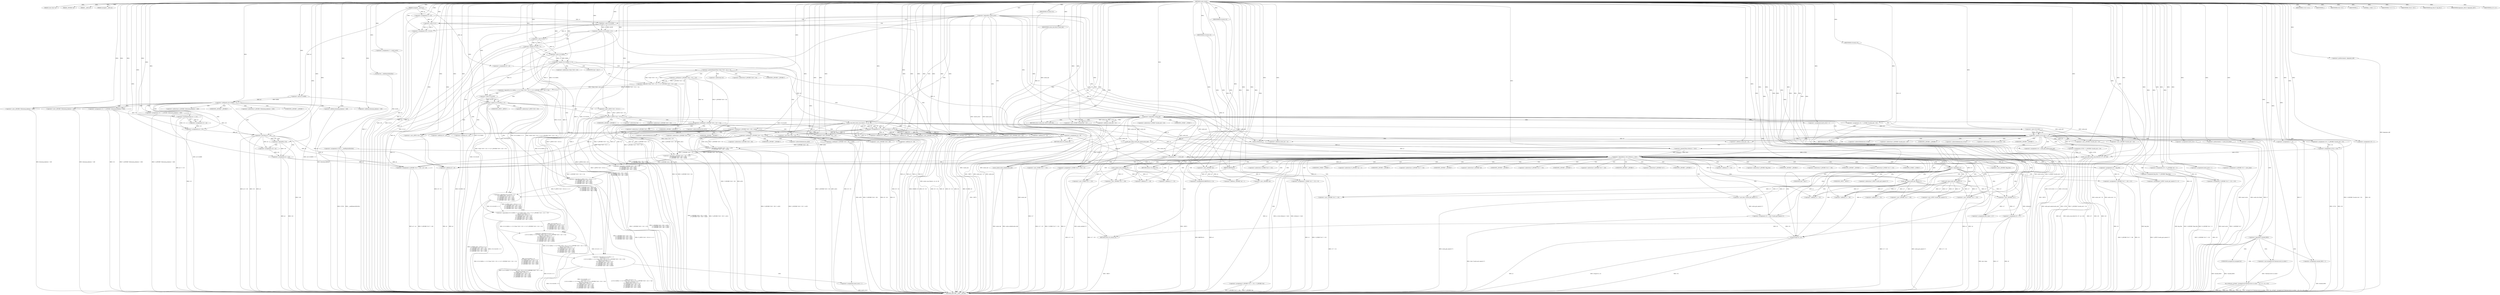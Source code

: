 digraph cache_insert {  
"1000121" [label = "(METHOD,cache_insert)" ]
"1000584" [label = "(METHOD_RETURN,__int64 __fastcall)" ]
"1000122" [label = "(PARAM,const char *a1)" ]
"1000123" [label = "(PARAM,_DWORD *a2)" ]
"1000124" [label = "(PARAM,__int64 a3)" ]
"1000125" [label = "(PARAM,unsigned __int64 a4)" ]
"1000126" [label = "(PARAM,unsigned __int16 a5)" ]
"1000148" [label = "(<operator>.assignment,v5 = a5)" ]
"1000151" [label = "(<operator>.assignment,v27[3] = __readfsqword(0x28u))" ]
"1000155" [label = "(__readfsqword,__readfsqword(0x28u))" ]
"1000157" [label = "(<operator>.assignment,v6 = a5)" ]
"1000161" [label = "(<operator>.notEquals,(a5 & 0x980) != 0)" ]
"1000162" [label = "(<operator>.and,a5 & 0x980)" ]
"1000167" [label = "(<operator>.assignment,v15 = *(_QWORD *)(dnsmasq_daemon + 456))" ]
"1000170" [label = "(<operator>.cast,(_QWORD *)(dnsmasq_daemon + 456))" ]
"1000172" [label = "(<operator>.addition,dnsmasq_daemon + 456)" ]
"1000176" [label = "(IDENTIFIER,v15,if ( v15 ))" ]
"1000179" [label = "(<operator>.lessEqualsThan,a4 <= v15)" ]
"1000182" [label = "(<operator>.assignment,v15 = a4)" ]
"1000185" [label = "(<operator>.assignment,a4 = v15)" ]
"1000188" [label = "(<operator>.assignment,v16 = *(_QWORD *)(dnsmasq_daemon + 448))" ]
"1000191" [label = "(<operator>.cast,(_QWORD *)(dnsmasq_daemon + 448))" ]
"1000193" [label = "(<operator>.addition,dnsmasq_daemon + 448)" ]
"1000197" [label = "(<operator>.lessThan,a4 < v16)" ]
"1000202" [label = "(<operator>.logicalNot,!v16)" ]
"1000204" [label = "(<operator>.assignment,v16 = a4)" ]
"1000207" [label = "(<operator>.assignment,a4 = v16)" ]
"1000210" [label = "(<operator>.assignment,v7 = insert_error)" ]
"1000213" [label = "(IDENTIFIER,L,)" ]
"1000215" [label = "(<operator>.logicalNot,!insert_error)" ]
"1000218" [label = "(<operator>.assignment,v9 = cache_scan_free(a1, a2, a3, v6))" ]
"1000220" [label = "(cache_scan_free,cache_scan_free(a1, a2, a3, v6))" ]
"1000225" [label = "(<operator>.assignment,v8 = v9)" ]
"1000229" [label = "(IDENTIFIER,v9,if ( v9 ))" ]
"1000232" [label = "(<operator>.logicalOr,(v5 & 0x180) == 0\n        || (v5 & 8) == 0\n        || ((v5 & 0x80u) == 0 || *(char *)(v9 + 52) >= 0 || *(_DWORD *)(v9 + 24) != *a2)\n        && ((v5 & 0x100) == 0\n         || (*(_BYTE *)(v9 + 53) & 1) == 0\n         || *(_DWORD *)(v9 + 24) != *a2\n         || *(_DWORD *)(v9 + 28) != a2[1]\n         || *(_DWORD *)(v9 + 32) != a2[2]\n         || *(_DWORD *)(v9 + 36) != a2[3]))" ]
"1000233" [label = "(<operator>.equals,(v5 & 0x180) == 0)" ]
"1000234" [label = "(<operator>.and,v5 & 0x180)" ]
"1000238" [label = "(<operator>.logicalOr,(v5 & 8) == 0\n        || ((v5 & 0x80u) == 0 || *(char *)(v9 + 52) >= 0 || *(_DWORD *)(v9 + 24) != *a2)\n        && ((v5 & 0x100) == 0\n         || (*(_BYTE *)(v9 + 53) & 1) == 0\n         || *(_DWORD *)(v9 + 24) != *a2\n         || *(_DWORD *)(v9 + 28) != a2[1]\n         || *(_DWORD *)(v9 + 32) != a2[2]\n         || *(_DWORD *)(v9 + 36) != a2[3]))" ]
"1000239" [label = "(<operator>.equals,(v5 & 8) == 0)" ]
"1000240" [label = "(<operator>.and,v5 & 8)" ]
"1000244" [label = "(<operator>.logicalAnd,((v5 & 0x80u) == 0 || *(char *)(v9 + 52) >= 0 || *(_DWORD *)(v9 + 24) != *a2)\n        && ((v5 & 0x100) == 0\n         || (*(_BYTE *)(v9 + 53) & 1) == 0\n         || *(_DWORD *)(v9 + 24) != *a2\n         || *(_DWORD *)(v9 + 28) != a2[1]\n         || *(_DWORD *)(v9 + 32) != a2[2]\n         || *(_DWORD *)(v9 + 36) != a2[3]))" ]
"1000245" [label = "(<operator>.logicalOr,(v5 & 0x80u) == 0 || *(char *)(v9 + 52) >= 0 || *(_DWORD *)(v9 + 24) != *a2)" ]
"1000246" [label = "(<operator>.equals,(v5 & 0x80u) == 0)" ]
"1000247" [label = "(<operator>.and,v5 & 0x80u)" ]
"1000251" [label = "(<operator>.logicalOr,*(char *)(v9 + 52) >= 0 || *(_DWORD *)(v9 + 24) != *a2)" ]
"1000252" [label = "(<operator>.greaterEqualsThan,*(char *)(v9 + 52) >= 0)" ]
"1000254" [label = "(<operator>.cast,(char *)(v9 + 52))" ]
"1000256" [label = "(<operator>.addition,v9 + 52)" ]
"1000260" [label = "(<operator>.notEquals,*(_DWORD *)(v9 + 24) != *a2)" ]
"1000262" [label = "(<operator>.cast,(_DWORD *)(v9 + 24))" ]
"1000264" [label = "(<operator>.addition,v9 + 24)" ]
"1000269" [label = "(<operator>.logicalOr,(v5 & 0x100) == 0\n         || (*(_BYTE *)(v9 + 53) & 1) == 0\n         || *(_DWORD *)(v9 + 24) != *a2\n         || *(_DWORD *)(v9 + 28) != a2[1]\n         || *(_DWORD *)(v9 + 32) != a2[2]\n         || *(_DWORD *)(v9 + 36) != a2[3])" ]
"1000270" [label = "(<operator>.equals,(v5 & 0x100) == 0)" ]
"1000271" [label = "(<operator>.and,v5 & 0x100)" ]
"1000275" [label = "(<operator>.logicalOr,(*(_BYTE *)(v9 + 53) & 1) == 0\n         || *(_DWORD *)(v9 + 24) != *a2\n         || *(_DWORD *)(v9 + 28) != a2[1]\n         || *(_DWORD *)(v9 + 32) != a2[2]\n         || *(_DWORD *)(v9 + 36) != a2[3])" ]
"1000276" [label = "(<operator>.equals,(*(_BYTE *)(v9 + 53) & 1) == 0)" ]
"1000277" [label = "(<operator>.and,*(_BYTE *)(v9 + 53) & 1)" ]
"1000279" [label = "(<operator>.cast,(_BYTE *)(v9 + 53))" ]
"1000281" [label = "(<operator>.addition,v9 + 53)" ]
"1000286" [label = "(<operator>.logicalOr,*(_DWORD *)(v9 + 24) != *a2\n         || *(_DWORD *)(v9 + 28) != a2[1]\n         || *(_DWORD *)(v9 + 32) != a2[2]\n         || *(_DWORD *)(v9 + 36) != a2[3])" ]
"1000287" [label = "(<operator>.notEquals,*(_DWORD *)(v9 + 24) != *a2)" ]
"1000289" [label = "(<operator>.cast,(_DWORD *)(v9 + 24))" ]
"1000291" [label = "(<operator>.addition,v9 + 24)" ]
"1000296" [label = "(<operator>.logicalOr,*(_DWORD *)(v9 + 28) != a2[1]\n         || *(_DWORD *)(v9 + 32) != a2[2]\n         || *(_DWORD *)(v9 + 36) != a2[3])" ]
"1000297" [label = "(<operator>.notEquals,*(_DWORD *)(v9 + 28) != a2[1])" ]
"1000299" [label = "(<operator>.cast,(_DWORD *)(v9 + 28))" ]
"1000301" [label = "(<operator>.addition,v9 + 28)" ]
"1000307" [label = "(<operator>.logicalOr,*(_DWORD *)(v9 + 32) != a2[2]\n         || *(_DWORD *)(v9 + 36) != a2[3])" ]
"1000308" [label = "(<operator>.notEquals,*(_DWORD *)(v9 + 32) != a2[2])" ]
"1000310" [label = "(<operator>.cast,(_DWORD *)(v9 + 32))" ]
"1000312" [label = "(<operator>.addition,v9 + 32)" ]
"1000318" [label = "(<operator>.notEquals,*(_DWORD *)(v9 + 36) != a2[3])" ]
"1000320" [label = "(<operator>.cast,(_DWORD *)(v9 + 36))" ]
"1000322" [label = "(<operator>.addition,v9 + 36)" ]
"1000329" [label = "(<operator>.assignment,insert_error = 1)" ]
"1000332" [label = "(IDENTIFIER,L,)" ]
"1000333" [label = "(RETURN,return v8;,return v8;)" ]
"1000334" [label = "(IDENTIFIER,v8,return v8;)" ]
"1000335" [label = "(<operator>.assignment,v26 = v5 & 4)" ]
"1000337" [label = "(<operator>.and,v5 & 4)" ]
"1000341" [label = "(LITERAL,1,while ( 1 ))" ]
"1000343" [label = "(<operator>.assignment,v17 = cache_tail)" ]
"1000347" [label = "(<operator>.logicalNot,!cache_tail)" ]
"1000350" [label = "(<operator>.assignment,insert_error = 1)" ]
"1000353" [label = "(RETURN,return cache_tail;,return cache_tail;)" ]
"1000354" [label = "(IDENTIFIER,cache_tail,return cache_tail;)" ]
"1000355" [label = "(<operator>.assignment,v18 = *(_WORD *)(cache_tail + 52))" ]
"1000358" [label = "(<operator>.cast,(_WORD *)(cache_tail + 52))" ]
"1000360" [label = "(<operator>.addition,cache_tail + 52)" ]
"1000364" [label = "(<operator>.equals,(v18 & 0xC) == 0)" ]
"1000365" [label = "(<operator>.and,v18 & 0xC)" ]
"1000371" [label = "(IDENTIFIER,v7,if ( v7 ))" ]
"1000374" [label = "(<operator>.logicalNot,!warned_8655)" ]
"1000377" [label = "(my_syslog,my_syslog(3, (unsigned int)\"Internal error in cache.\", v10, v11, v12, v13))" ]
"1000379" [label = "(<operator>.cast,(unsigned int)\"Internal error in cache.\")" ]
"1000386" [label = "(<operator>.assignment,warned_8655 = 1)" ]
"1000389" [label = "(<operator>.assignment,insert_error = 1)" ]
"1000392" [label = "(RETURN,return v8;,return v8;)" ]
"1000393" [label = "(IDENTIFIER,v8,return v8;)" ]
"1000395" [label = "(IDENTIFIER,v26,if ( v26 ))" ]
"1000397" [label = "(<operator>.assignment,v19 = *(_QWORD *)(cache_tail + 32))" ]
"1000400" [label = "(<operator>.cast,(_QWORD *)(cache_tail + 32))" ]
"1000402" [label = "(<operator>.addition,cache_tail + 32)" ]
"1000405" [label = "(<operator>.assignment,v27[0] = *(_QWORD *)(cache_tail + 24))" ]
"1000410" [label = "(<operator>.cast,(_QWORD *)(cache_tail + 24))" ]
"1000412" [label = "(<operator>.addition,cache_tail + 24)" ]
"1000415" [label = "(<operator>.assignment,v27[1] = v19)" ]
"1000420" [label = "(<operator>.assignment,v20 = cache_get_name(cache_tail))" ]
"1000422" [label = "(cache_get_name,cache_get_name(cache_tail))" ]
"1000424" [label = "(cache_scan_free,cache_scan_free(v20, v27, a3, v18))" ]
"1000429" [label = "(<operator>.preIncrement,++cache_live_freed)" ]
"1000431" [label = "(<operator>.assignment,v7 = 1)" ]
"1000436" [label = "(<operator>.assignment,v7 = 0)" ]
"1000439" [label = "(<operator>.assignment,v26 = 1)" ]
"1000443" [label = "(<operator>.logicalAnd,a1 && strlen(a1) > 0x31)" ]
"1000445" [label = "(<operator>.greaterThan,strlen(a1) > 0x31)" ]
"1000446" [label = "(strlen,strlen(a1))" ]
"1000450" [label = "(<operator>.assignment,v21 = big_free)" ]
"1000454" [label = "(IDENTIFIER,big_free,if ( big_free ))" ]
"1000456" [label = "(<operator>.assignment,big_free = *(_QWORD *)big_free)" ]
"1000459" [label = "(<operator>.cast,(_QWORD *)big_free)" ]
"1000465" [label = "(<operator>.assignment,insert_error = 1)" ]
"1000468" [label = "(RETURN,return v8;,return v8;)" ]
"1000469" [label = "(IDENTIFIER,v8,return v8;)" ]
"1000471" [label = "(IDENTIFIER,bignames_left,if ( bignames_left ))" ]
"1000472" [label = "(<operator>.preDecrement,--bignames_left)" ]
"1000474" [label = "(cache_unlink,cache_unlink(v17))" ]
"1000476" [label = "(<operator>.assignment,*(_QWORD *)(v17 + 56) = v21)" ]
"1000478" [label = "(<operator>.cast,(_QWORD *)(v17 + 56))" ]
"1000480" [label = "(<operator>.addition,v17 + 56)" ]
"1000484" [label = "(<operators>.assignmentOr,HIBYTE(v5) |= 2u)" ]
"1000485" [label = "(HIBYTE,HIBYTE(v5))" ]
"1000488" [label = "(<operator>.assignment,*(_WORD *)(v17 + 52) = v5)" ]
"1000490" [label = "(<operator>.cast,(_WORD *)(v17 + 52))" ]
"1000492" [label = "(<operator>.addition,v17 + 52)" ]
"1000498" [label = "(cache_unlink,cache_unlink(cache_tail))" ]
"1000500" [label = "(<operator>.assignment,*(_WORD *)(v17 + 52) = v5)" ]
"1000502" [label = "(<operator>.cast,(_WORD *)(v17 + 52))" ]
"1000504" [label = "(<operator>.addition,v17 + 52)" ]
"1000509" [label = "(<operator>.logicalNot,!a1)" ]
"1000512" [label = "(<operator>.assignment,*(_BYTE *)cache_get_name(v17) = 0)" ]
"1000514" [label = "(<operator>.cast,(_BYTE *)cache_get_name(v17))" ]
"1000516" [label = "(cache_get_name,cache_get_name(v17))" ]
"1000520" [label = "(<operator>.assignment,v22 = (char *)cache_get_name(v17))" ]
"1000522" [label = "(<operator>.cast,(char *)cache_get_name(v17))" ]
"1000524" [label = "(cache_get_name,cache_get_name(v17))" ]
"1000526" [label = "(strcpy,strcpy(v22, a1))" ]
"1000531" [label = "(IDENTIFIER,a2,if ( a2 ))" ]
"1000533" [label = "(<operator>.assignment,v23 = *((_QWORD *)a2 + 1))" ]
"1000536" [label = "(<operator>.addition,(_QWORD *)a2 + 1)" ]
"1000537" [label = "(<operator>.cast,(_QWORD *)a2)" ]
"1000541" [label = "(<operator>.assignment,*(_QWORD *)(v17 + 24) = *(_QWORD *)a2)" ]
"1000543" [label = "(<operator>.cast,(_QWORD *)(v17 + 24))" ]
"1000545" [label = "(<operator>.addition,v17 + 24)" ]
"1000549" [label = "(<operator>.cast,(_QWORD *)a2)" ]
"1000552" [label = "(<operator>.assignment,*(_QWORD *)(v17 + 32) = v23)" ]
"1000554" [label = "(<operator>.cast,(_QWORD *)(v17 + 32))" ]
"1000556" [label = "(<operator>.addition,v17 + 32)" ]
"1000560" [label = "(<operator>.assignment,*(_QWORD *)(v17 + 40) = a3 + a4)" ]
"1000562" [label = "(<operator>.cast,(_QWORD *)(v17 + 40))" ]
"1000564" [label = "(<operator>.addition,v17 + 40)" ]
"1000567" [label = "(<operator>.addition,a3 + a4)" ]
"1000570" [label = "(<operator>.assignment,*(_QWORD *)v17 = new_chain)" ]
"1000572" [label = "(<operator>.cast,(_QWORD *)v17)" ]
"1000576" [label = "(<operator>.assignment,new_chain = v17)" ]
"1000579" [label = "(<operator>.assignment,v8 = v17)" ]
"1000582" [label = "(RETURN,return v8;,return v8;)" ]
"1000583" [label = "(IDENTIFIER,v8,return v8;)" ]
"1000169" [label = "(<operator>.indirection,*(_QWORD *)(dnsmasq_daemon + 456))" ]
"1000171" [label = "(UNKNOWN,_QWORD *,_QWORD *)" ]
"1000190" [label = "(<operator>.indirection,*(_QWORD *)(dnsmasq_daemon + 448))" ]
"1000192" [label = "(UNKNOWN,_QWORD *,_QWORD *)" ]
"1000253" [label = "(<operator>.indirection,*(char *)(v9 + 52))" ]
"1000255" [label = "(UNKNOWN,char *,char *)" ]
"1000261" [label = "(<operator>.indirection,*(_DWORD *)(v9 + 24))" ]
"1000263" [label = "(UNKNOWN,_DWORD *,_DWORD *)" ]
"1000267" [label = "(<operator>.indirection,*a2)" ]
"1000278" [label = "(<operator>.indirection,*(_BYTE *)(v9 + 53))" ]
"1000280" [label = "(UNKNOWN,_BYTE *,_BYTE *)" ]
"1000288" [label = "(<operator>.indirection,*(_DWORD *)(v9 + 24))" ]
"1000290" [label = "(UNKNOWN,_DWORD *,_DWORD *)" ]
"1000294" [label = "(<operator>.indirection,*a2)" ]
"1000298" [label = "(<operator>.indirection,*(_DWORD *)(v9 + 28))" ]
"1000300" [label = "(UNKNOWN,_DWORD *,_DWORD *)" ]
"1000304" [label = "(<operator>.indirectIndexAccess,a2[1])" ]
"1000309" [label = "(<operator>.indirection,*(_DWORD *)(v9 + 32))" ]
"1000311" [label = "(UNKNOWN,_DWORD *,_DWORD *)" ]
"1000315" [label = "(<operator>.indirectIndexAccess,a2[2])" ]
"1000319" [label = "(<operator>.indirection,*(_DWORD *)(v9 + 36))" ]
"1000321" [label = "(UNKNOWN,_DWORD *,_DWORD *)" ]
"1000325" [label = "(<operator>.indirectIndexAccess,a2[3])" ]
"1000357" [label = "(<operator>.indirection,*(_WORD *)(cache_tail + 52))" ]
"1000359" [label = "(UNKNOWN,_WORD *,_WORD *)" ]
"1000380" [label = "(UNKNOWN,unsigned int,unsigned int)" ]
"1000399" [label = "(<operator>.indirection,*(_QWORD *)(cache_tail + 32))" ]
"1000401" [label = "(UNKNOWN,_QWORD *,_QWORD *)" ]
"1000406" [label = "(<operator>.indirectIndexAccess,v27[0])" ]
"1000409" [label = "(<operator>.indirection,*(_QWORD *)(cache_tail + 24))" ]
"1000411" [label = "(UNKNOWN,_QWORD *,_QWORD *)" ]
"1000416" [label = "(<operator>.indirectIndexAccess,v27[1])" ]
"1000458" [label = "(<operator>.indirection,*(_QWORD *)big_free)" ]
"1000460" [label = "(UNKNOWN,_QWORD *,_QWORD *)" ]
"1000477" [label = "(<operator>.indirection,*(_QWORD *)(v17 + 56))" ]
"1000479" [label = "(UNKNOWN,_QWORD *,_QWORD *)" ]
"1000489" [label = "(<operator>.indirection,*(_WORD *)(v17 + 52))" ]
"1000491" [label = "(UNKNOWN,_WORD *,_WORD *)" ]
"1000501" [label = "(<operator>.indirection,*(_WORD *)(v17 + 52))" ]
"1000503" [label = "(UNKNOWN,_WORD *,_WORD *)" ]
"1000513" [label = "(<operator>.indirection,*(_BYTE *)cache_get_name(v17))" ]
"1000515" [label = "(UNKNOWN,_BYTE *,_BYTE *)" ]
"1000523" [label = "(UNKNOWN,char *,char *)" ]
"1000535" [label = "(<operator>.indirection,*((_QWORD *)a2 + 1))" ]
"1000538" [label = "(UNKNOWN,_QWORD *,_QWORD *)" ]
"1000542" [label = "(<operator>.indirection,*(_QWORD *)(v17 + 24))" ]
"1000544" [label = "(UNKNOWN,_QWORD *,_QWORD *)" ]
"1000548" [label = "(<operator>.indirection,*(_QWORD *)a2)" ]
"1000550" [label = "(UNKNOWN,_QWORD *,_QWORD *)" ]
"1000553" [label = "(<operator>.indirection,*(_QWORD *)(v17 + 32))" ]
"1000555" [label = "(UNKNOWN,_QWORD *,_QWORD *)" ]
"1000561" [label = "(<operator>.indirection,*(_QWORD *)(v17 + 40))" ]
"1000563" [label = "(UNKNOWN,_QWORD *,_QWORD *)" ]
"1000571" [label = "(<operator>.indirection,*(_QWORD *)v17)" ]
"1000573" [label = "(UNKNOWN,_QWORD *,_QWORD *)" ]
  "1000333" -> "1000584"  [ label = "DDG: <RET>"] 
  "1000392" -> "1000584"  [ label = "DDG: <RET>"] 
  "1000353" -> "1000584"  [ label = "DDG: <RET>"] 
  "1000468" -> "1000584"  [ label = "DDG: <RET>"] 
  "1000582" -> "1000584"  [ label = "DDG: <RET>"] 
  "1000526" -> "1000584"  [ label = "DDG: v22"] 
  "1000287" -> "1000584"  [ label = "DDG: *a2"] 
  "1000251" -> "1000584"  [ label = "DDG: *(_DWORD *)(v9 + 24) != *a2"] 
  "1000161" -> "1000584"  [ label = "DDG: (a5 & 0x980) != 0"] 
  "1000260" -> "1000584"  [ label = "DDG: *a2"] 
  "1000415" -> "1000584"  [ label = "DDG: v27[1]"] 
  "1000549" -> "1000584"  [ label = "DDG: a2"] 
  "1000476" -> "1000584"  [ label = "DDG: *(_QWORD *)(v17 + 56)"] 
  "1000488" -> "1000584"  [ label = "DDG: v5"] 
  "1000193" -> "1000584"  [ label = "DDG: dnsmasq_daemon"] 
  "1000443" -> "1000584"  [ label = "DDG: strlen(a1) > 0x31"] 
  "1000579" -> "1000584"  [ label = "DDG: v17"] 
  "1000560" -> "1000584"  [ label = "DDG: a3 + a4"] 
  "1000347" -> "1000584"  [ label = "DDG: cache_tail"] 
  "1000570" -> "1000584"  [ label = "DDG: *(_QWORD *)v17"] 
  "1000424" -> "1000584"  [ label = "DDG: cache_scan_free(v20, v27, a3, v18)"] 
  "1000443" -> "1000584"  [ label = "DDG: a1"] 
  "1000374" -> "1000584"  [ label = "DDG: !warned_8655"] 
  "1000296" -> "1000584"  [ label = "DDG: *(_DWORD *)(v9 + 32) != a2[2]\n         || *(_DWORD *)(v9 + 36) != a2[3]"] 
  "1000522" -> "1000584"  [ label = "DDG: cache_get_name(v17)"] 
  "1000320" -> "1000584"  [ label = "DDG: v9 + 36"] 
  "1000162" -> "1000584"  [ label = "DDG: a5"] 
  "1000197" -> "1000584"  [ label = "DDG: v16"] 
  "1000220" -> "1000584"  [ label = "DDG: a3"] 
  "1000318" -> "1000584"  [ label = "DDG: a2[3]"] 
  "1000238" -> "1000584"  [ label = "DDG: ((v5 & 0x80u) == 0 || *(char *)(v9 + 52) >= 0 || *(_DWORD *)(v9 + 24) != *a2)\n        && ((v5 & 0x100) == 0\n         || (*(_BYTE *)(v9 + 53) & 1) == 0\n         || *(_DWORD *)(v9 + 24) != *a2\n         || *(_DWORD *)(v9 + 28) != a2[1]\n         || *(_DWORD *)(v9 + 32) != a2[2]\n         || *(_DWORD *)(v9 + 36) != a2[3])"] 
  "1000238" -> "1000584"  [ label = "DDG: (v5 & 8) == 0"] 
  "1000343" -> "1000584"  [ label = "DDG: v17"] 
  "1000329" -> "1000584"  [ label = "DDG: insert_error"] 
  "1000318" -> "1000584"  [ label = "DDG: *(_DWORD *)(v9 + 36)"] 
  "1000541" -> "1000584"  [ label = "DDG: *(_QWORD *)a2"] 
  "1000244" -> "1000584"  [ label = "DDG: (v5 & 0x100) == 0\n         || (*(_BYTE *)(v9 + 53) & 1) == 0\n         || *(_DWORD *)(v9 + 24) != *a2\n         || *(_DWORD *)(v9 + 28) != a2[1]\n         || *(_DWORD *)(v9 + 32) != a2[2]\n         || *(_DWORD *)(v9 + 36) != a2[3]"] 
  "1000232" -> "1000584"  [ label = "DDG: (v5 & 0x180) == 0"] 
  "1000335" -> "1000584"  [ label = "DDG: v5 & 4"] 
  "1000264" -> "1000584"  [ label = "DDG: v9"] 
  "1000307" -> "1000584"  [ label = "DDG: *(_DWORD *)(v9 + 32) != a2[2]"] 
  "1000350" -> "1000584"  [ label = "DDG: insert_error"] 
  "1000552" -> "1000584"  [ label = "DDG: *(_QWORD *)(v17 + 32)"] 
  "1000420" -> "1000584"  [ label = "DDG: cache_get_name(cache_tail)"] 
  "1000562" -> "1000584"  [ label = "DDG: v17 + 40"] 
  "1000552" -> "1000584"  [ label = "DDG: v23"] 
  "1000312" -> "1000584"  [ label = "DDG: v9"] 
  "1000210" -> "1000584"  [ label = "DDG: v7"] 
  "1000322" -> "1000584"  [ label = "DDG: v9"] 
  "1000364" -> "1000584"  [ label = "DDG: (v18 & 0xC) == 0"] 
  "1000245" -> "1000584"  [ label = "DDG: (v5 & 0x80u) == 0"] 
  "1000220" -> "1000584"  [ label = "DDG: a1"] 
  "1000576" -> "1000584"  [ label = "DDG: new_chain"] 
  "1000405" -> "1000584"  [ label = "DDG: v27[0]"] 
  "1000151" -> "1000584"  [ label = "DDG: v27[3]"] 
  "1000233" -> "1000584"  [ label = "DDG: v5 & 0x180"] 
  "1000254" -> "1000584"  [ label = "DDG: v9 + 52"] 
  "1000476" -> "1000584"  [ label = "DDG: v21"] 
  "1000218" -> "1000584"  [ label = "DDG: cache_scan_free(a1, a2, a3, v6)"] 
  "1000297" -> "1000584"  [ label = "DDG: *(_DWORD *)(v9 + 28)"] 
  "1000377" -> "1000584"  [ label = "DDG: v10"] 
  "1000271" -> "1000584"  [ label = "DDG: v5"] 
  "1000377" -> "1000584"  [ label = "DDG: v12"] 
  "1000286" -> "1000584"  [ label = "DDG: *(_DWORD *)(v9 + 28) != a2[1]\n         || *(_DWORD *)(v9 + 32) != a2[2]\n         || *(_DWORD *)(v9 + 36) != a2[3]"] 
  "1000500" -> "1000584"  [ label = "DDG: *(_WORD *)(v17 + 52)"] 
  "1000299" -> "1000584"  [ label = "DDG: v9 + 28"] 
  "1000400" -> "1000584"  [ label = "DDG: cache_tail + 32"] 
  "1000439" -> "1000584"  [ label = "DDG: v26"] 
  "1000269" -> "1000584"  [ label = "DDG: (v5 & 0x100) == 0"] 
  "1000225" -> "1000584"  [ label = "DDG: v9"] 
  "1000225" -> "1000584"  [ label = "DDG: v8"] 
  "1000240" -> "1000584"  [ label = "DDG: v5"] 
  "1000301" -> "1000584"  [ label = "DDG: v9"] 
  "1000512" -> "1000584"  [ label = "DDG: *(_BYTE *)cache_get_name(v17)"] 
  "1000436" -> "1000584"  [ label = "DDG: v7"] 
  "1000386" -> "1000584"  [ label = "DDG: warned_8655"] 
  "1000456" -> "1000584"  [ label = "DDG: big_free"] 
  "1000364" -> "1000584"  [ label = "DDG: v18 & 0xC"] 
  "1000291" -> "1000584"  [ label = "DDG: v9"] 
  "1000220" -> "1000584"  [ label = "DDG: v6"] 
  "1000424" -> "1000584"  [ label = "DDG: v27"] 
  "1000148" -> "1000584"  [ label = "DDG: v5"] 
  "1000478" -> "1000584"  [ label = "DDG: v17 + 56"] 
  "1000252" -> "1000584"  [ label = "DDG: *(char *)(v9 + 52)"] 
  "1000151" -> "1000584"  [ label = "DDG: __readfsqword(0x28u)"] 
  "1000281" -> "1000584"  [ label = "DDG: v9"] 
  "1000415" -> "1000584"  [ label = "DDG: v19"] 
  "1000157" -> "1000584"  [ label = "DDG: v6"] 
  "1000246" -> "1000584"  [ label = "DDG: v5 & 0x80u"] 
  "1000520" -> "1000584"  [ label = "DDG: (char *)cache_get_name(v17)"] 
  "1000188" -> "1000584"  [ label = "DDG: *(_QWORD *)(dnsmasq_daemon + 448)"] 
  "1000526" -> "1000584"  [ label = "DDG: a1"] 
  "1000215" -> "1000584"  [ label = "DDG: !insert_error"] 
  "1000377" -> "1000584"  [ label = "DDG: v13"] 
  "1000276" -> "1000584"  [ label = "DDG: *(_BYTE *)(v9 + 53) & 1"] 
  "1000270" -> "1000584"  [ label = "DDG: v5 & 0x100"] 
  "1000297" -> "1000584"  [ label = "DDG: a2[1]"] 
  "1000526" -> "1000584"  [ label = "DDG: strcpy(v22, a1)"] 
  "1000287" -> "1000584"  [ label = "DDG: *(_DWORD *)(v9 + 24)"] 
  "1000232" -> "1000584"  [ label = "DDG: (v5 & 0x180) == 0\n        || (v5 & 8) == 0\n        || ((v5 & 0x80u) == 0 || *(char *)(v9 + 52) >= 0 || *(_DWORD *)(v9 + 24) != *a2)\n        && ((v5 & 0x100) == 0\n         || (*(_BYTE *)(v9 + 53) & 1) == 0\n         || *(_DWORD *)(v9 + 24) != *a2\n         || *(_DWORD *)(v9 + 28) != a2[1]\n         || *(_DWORD *)(v9 + 32) != a2[2]\n         || *(_DWORD *)(v9 + 36) != a2[3])"] 
  "1000360" -> "1000584"  [ label = "DDG: cache_tail"] 
  "1000220" -> "1000584"  [ label = "DDG: a2"] 
  "1000514" -> "1000584"  [ label = "DDG: cache_get_name(v17)"] 
  "1000191" -> "1000584"  [ label = "DDG: dnsmasq_daemon + 448"] 
  "1000269" -> "1000584"  [ label = "DDG: (*(_BYTE *)(v9 + 53) & 1) == 0\n         || *(_DWORD *)(v9 + 24) != *a2\n         || *(_DWORD *)(v9 + 28) != a2[1]\n         || *(_DWORD *)(v9 + 32) != a2[2]\n         || *(_DWORD *)(v9 + 36) != a2[3]"] 
  "1000424" -> "1000584"  [ label = "DDG: v20"] 
  "1000260" -> "1000584"  [ label = "DDG: *(_DWORD *)(v9 + 24)"] 
  "1000377" -> "1000584"  [ label = "DDG: (unsigned int)\"Internal error in cache.\""] 
  "1000490" -> "1000584"  [ label = "DDG: v17 + 52"] 
  "1000275" -> "1000584"  [ label = "DDG: *(_DWORD *)(v9 + 24) != *a2\n         || *(_DWORD *)(v9 + 28) != a2[1]\n         || *(_DWORD *)(v9 + 32) != a2[2]\n         || *(_DWORD *)(v9 + 36) != a2[3]"] 
  "1000247" -> "1000584"  [ label = "DDG: v5"] 
  "1000498" -> "1000584"  [ label = "DDG: cache_tail"] 
  "1000251" -> "1000584"  [ label = "DDG: *(char *)(v9 + 52) >= 0"] 
  "1000365" -> "1000584"  [ label = "DDG: v18"] 
  "1000445" -> "1000584"  [ label = "DDG: strlen(a1)"] 
  "1000289" -> "1000584"  [ label = "DDG: v9 + 24"] 
  "1000498" -> "1000584"  [ label = "DDG: cache_unlink(cache_tail)"] 
  "1000286" -> "1000584"  [ label = "DDG: *(_DWORD *)(v9 + 24) != *a2"] 
  "1000533" -> "1000584"  [ label = "DDG: *((_QWORD *)a2 + 1)"] 
  "1000197" -> "1000584"  [ label = "DDG: a4"] 
  "1000256" -> "1000584"  [ label = "DDG: v9"] 
  "1000207" -> "1000584"  [ label = "DDG: v16"] 
  "1000308" -> "1000584"  [ label = "DDG: a2[2]"] 
  "1000207" -> "1000584"  [ label = "DDG: a4"] 
  "1000450" -> "1000584"  [ label = "DDG: v21"] 
  "1000472" -> "1000584"  [ label = "DDG: bignames_left"] 
  "1000279" -> "1000584"  [ label = "DDG: v9 + 53"] 
  "1000126" -> "1000584"  [ label = "DDG: a5"] 
  "1000422" -> "1000584"  [ label = "DDG: cache_tail"] 
  "1000500" -> "1000584"  [ label = "DDG: v5"] 
  "1000502" -> "1000584"  [ label = "DDG: v17 + 52"] 
  "1000567" -> "1000584"  [ label = "DDG: a3"] 
  "1000567" -> "1000584"  [ label = "DDG: a4"] 
  "1000488" -> "1000584"  [ label = "DDG: *(_WORD *)(v17 + 52)"] 
  "1000335" -> "1000584"  [ label = "DDG: v26"] 
  "1000185" -> "1000584"  [ label = "DDG: v15"] 
  "1000377" -> "1000584"  [ label = "DDG: my_syslog(3, (unsigned int)\"Internal error in cache.\", v10, v11, v12, v13)"] 
  "1000424" -> "1000584"  [ label = "DDG: v18"] 
  "1000431" -> "1000584"  [ label = "DDG: v7"] 
  "1000179" -> "1000584"  [ label = "DDG: a4 <= v15"] 
  "1000167" -> "1000584"  [ label = "DDG: *(_QWORD *)(dnsmasq_daemon + 456)"] 
  "1000374" -> "1000584"  [ label = "DDG: warned_8655"] 
  "1000405" -> "1000584"  [ label = "DDG: *(_QWORD *)(cache_tail + 24)"] 
  "1000347" -> "1000584"  [ label = "DDG: !cache_tail"] 
  "1000277" -> "1000584"  [ label = "DDG: *(_BYTE *)(v9 + 53)"] 
  "1000410" -> "1000584"  [ label = "DDG: cache_tail + 24"] 
  "1000262" -> "1000584"  [ label = "DDG: v9 + 24"] 
  "1000215" -> "1000584"  [ label = "DDG: insert_error"] 
  "1000429" -> "1000584"  [ label = "DDG: cache_live_freed"] 
  "1000377" -> "1000584"  [ label = "DDG: v11"] 
  "1000355" -> "1000584"  [ label = "DDG: *(_WORD *)(cache_tail + 52)"] 
  "1000232" -> "1000584"  [ label = "DDG: (v5 & 8) == 0\n        || ((v5 & 0x80u) == 0 || *(char *)(v9 + 52) >= 0 || *(_DWORD *)(v9 + 24) != *a2)\n        && ((v5 & 0x100) == 0\n         || (*(_BYTE *)(v9 + 53) & 1) == 0\n         || *(_DWORD *)(v9 + 24) != *a2\n         || *(_DWORD *)(v9 + 28) != a2[1]\n         || *(_DWORD *)(v9 + 32) != a2[2]\n         || *(_DWORD *)(v9 + 36) != a2[3])"] 
  "1000543" -> "1000584"  [ label = "DDG: v17 + 24"] 
  "1000397" -> "1000584"  [ label = "DDG: *(_QWORD *)(cache_tail + 32)"] 
  "1000579" -> "1000584"  [ label = "DDG: v8"] 
  "1000308" -> "1000584"  [ label = "DDG: *(_DWORD *)(v9 + 32)"] 
  "1000509" -> "1000584"  [ label = "DDG: !a1"] 
  "1000450" -> "1000584"  [ label = "DDG: big_free"] 
  "1000307" -> "1000584"  [ label = "DDG: *(_DWORD *)(v9 + 36) != a2[3]"] 
  "1000474" -> "1000584"  [ label = "DDG: cache_unlink(v17)"] 
  "1000275" -> "1000584"  [ label = "DDG: (*(_BYTE *)(v9 + 53) & 1) == 0"] 
  "1000170" -> "1000584"  [ label = "DDG: dnsmasq_daemon + 456"] 
  "1000197" -> "1000584"  [ label = "DDG: a4 < v16"] 
  "1000296" -> "1000584"  [ label = "DDG: *(_DWORD *)(v9 + 28) != a2[1]"] 
  "1000465" -> "1000584"  [ label = "DDG: insert_error"] 
  "1000484" -> "1000584"  [ label = "DDG: HIBYTE(v5)"] 
  "1000202" -> "1000584"  [ label = "DDG: !v16"] 
  "1000541" -> "1000584"  [ label = "DDG: *(_QWORD *)(v17 + 24)"] 
  "1000443" -> "1000584"  [ label = "DDG: a1 && strlen(a1) > 0x31"] 
  "1000244" -> "1000584"  [ label = "DDG: (v5 & 0x80u) == 0 || *(char *)(v9 + 52) >= 0 || *(_DWORD *)(v9 + 24) != *a2"] 
  "1000337" -> "1000584"  [ label = "DDG: v5"] 
  "1000239" -> "1000584"  [ label = "DDG: v5 & 8"] 
  "1000560" -> "1000584"  [ label = "DDG: *(_QWORD *)(v17 + 40)"] 
  "1000456" -> "1000584"  [ label = "DDG: *(_QWORD *)big_free"] 
  "1000310" -> "1000584"  [ label = "DDG: v9 + 32"] 
  "1000509" -> "1000584"  [ label = "DDG: a1"] 
  "1000167" -> "1000584"  [ label = "DDG: v15"] 
  "1000389" -> "1000584"  [ label = "DDG: insert_error"] 
  "1000161" -> "1000584"  [ label = "DDG: a5 & 0x980"] 
  "1000424" -> "1000584"  [ label = "DDG: a3"] 
  "1000234" -> "1000584"  [ label = "DDG: v5"] 
  "1000554" -> "1000584"  [ label = "DDG: v17 + 32"] 
  "1000245" -> "1000584"  [ label = "DDG: *(char *)(v9 + 52) >= 0 || *(_DWORD *)(v9 + 24) != *a2"] 
  "1000358" -> "1000584"  [ label = "DDG: cache_tail + 52"] 
  "1000121" -> "1000122"  [ label = "DDG: "] 
  "1000121" -> "1000123"  [ label = "DDG: "] 
  "1000121" -> "1000124"  [ label = "DDG: "] 
  "1000121" -> "1000125"  [ label = "DDG: "] 
  "1000121" -> "1000126"  [ label = "DDG: "] 
  "1000126" -> "1000148"  [ label = "DDG: a5"] 
  "1000121" -> "1000148"  [ label = "DDG: "] 
  "1000155" -> "1000151"  [ label = "DDG: 0x28u"] 
  "1000121" -> "1000155"  [ label = "DDG: "] 
  "1000126" -> "1000157"  [ label = "DDG: a5"] 
  "1000121" -> "1000157"  [ label = "DDG: "] 
  "1000162" -> "1000161"  [ label = "DDG: a5"] 
  "1000162" -> "1000161"  [ label = "DDG: 0x980"] 
  "1000126" -> "1000162"  [ label = "DDG: a5"] 
  "1000121" -> "1000162"  [ label = "DDG: "] 
  "1000121" -> "1000161"  [ label = "DDG: "] 
  "1000121" -> "1000167"  [ label = "DDG: "] 
  "1000121" -> "1000170"  [ label = "DDG: "] 
  "1000121" -> "1000172"  [ label = "DDG: "] 
  "1000121" -> "1000176"  [ label = "DDG: "] 
  "1000121" -> "1000179"  [ label = "DDG: "] 
  "1000167" -> "1000179"  [ label = "DDG: v15"] 
  "1000179" -> "1000182"  [ label = "DDG: a4"] 
  "1000121" -> "1000182"  [ label = "DDG: "] 
  "1000179" -> "1000185"  [ label = "DDG: v15"] 
  "1000182" -> "1000185"  [ label = "DDG: v15"] 
  "1000121" -> "1000185"  [ label = "DDG: "] 
  "1000121" -> "1000188"  [ label = "DDG: "] 
  "1000121" -> "1000191"  [ label = "DDG: "] 
  "1000121" -> "1000193"  [ label = "DDG: "] 
  "1000185" -> "1000197"  [ label = "DDG: a4"] 
  "1000121" -> "1000197"  [ label = "DDG: "] 
  "1000188" -> "1000197"  [ label = "DDG: v16"] 
  "1000197" -> "1000202"  [ label = "DDG: v16"] 
  "1000121" -> "1000202"  [ label = "DDG: "] 
  "1000197" -> "1000204"  [ label = "DDG: a4"] 
  "1000121" -> "1000204"  [ label = "DDG: "] 
  "1000204" -> "1000207"  [ label = "DDG: v16"] 
  "1000202" -> "1000207"  [ label = "DDG: v16"] 
  "1000121" -> "1000207"  [ label = "DDG: "] 
  "1000121" -> "1000210"  [ label = "DDG: "] 
  "1000121" -> "1000213"  [ label = "DDG: "] 
  "1000121" -> "1000215"  [ label = "DDG: "] 
  "1000220" -> "1000218"  [ label = "DDG: a1"] 
  "1000220" -> "1000218"  [ label = "DDG: a2"] 
  "1000220" -> "1000218"  [ label = "DDG: a3"] 
  "1000220" -> "1000218"  [ label = "DDG: v6"] 
  "1000121" -> "1000218"  [ label = "DDG: "] 
  "1000121" -> "1000220"  [ label = "DDG: "] 
  "1000157" -> "1000220"  [ label = "DDG: v6"] 
  "1000218" -> "1000225"  [ label = "DDG: v9"] 
  "1000121" -> "1000225"  [ label = "DDG: "] 
  "1000121" -> "1000229"  [ label = "DDG: "] 
  "1000233" -> "1000232"  [ label = "DDG: v5 & 0x180"] 
  "1000233" -> "1000232"  [ label = "DDG: 0"] 
  "1000234" -> "1000233"  [ label = "DDG: v5"] 
  "1000234" -> "1000233"  [ label = "DDG: 0x180"] 
  "1000148" -> "1000234"  [ label = "DDG: v5"] 
  "1000121" -> "1000234"  [ label = "DDG: "] 
  "1000121" -> "1000233"  [ label = "DDG: "] 
  "1000238" -> "1000232"  [ label = "DDG: (v5 & 8) == 0"] 
  "1000238" -> "1000232"  [ label = "DDG: ((v5 & 0x80u) == 0 || *(char *)(v9 + 52) >= 0 || *(_DWORD *)(v9 + 24) != *a2)\n        && ((v5 & 0x100) == 0\n         || (*(_BYTE *)(v9 + 53) & 1) == 0\n         || *(_DWORD *)(v9 + 24) != *a2\n         || *(_DWORD *)(v9 + 28) != a2[1]\n         || *(_DWORD *)(v9 + 32) != a2[2]\n         || *(_DWORD *)(v9 + 36) != a2[3])"] 
  "1000239" -> "1000238"  [ label = "DDG: v5 & 8"] 
  "1000239" -> "1000238"  [ label = "DDG: 0"] 
  "1000240" -> "1000239"  [ label = "DDG: v5"] 
  "1000240" -> "1000239"  [ label = "DDG: 8"] 
  "1000234" -> "1000240"  [ label = "DDG: v5"] 
  "1000121" -> "1000240"  [ label = "DDG: "] 
  "1000121" -> "1000239"  [ label = "DDG: "] 
  "1000244" -> "1000238"  [ label = "DDG: (v5 & 0x80u) == 0 || *(char *)(v9 + 52) >= 0 || *(_DWORD *)(v9 + 24) != *a2"] 
  "1000244" -> "1000238"  [ label = "DDG: (v5 & 0x100) == 0\n         || (*(_BYTE *)(v9 + 53) & 1) == 0\n         || *(_DWORD *)(v9 + 24) != *a2\n         || *(_DWORD *)(v9 + 28) != a2[1]\n         || *(_DWORD *)(v9 + 32) != a2[2]\n         || *(_DWORD *)(v9 + 36) != a2[3]"] 
  "1000245" -> "1000244"  [ label = "DDG: (v5 & 0x80u) == 0"] 
  "1000245" -> "1000244"  [ label = "DDG: *(char *)(v9 + 52) >= 0 || *(_DWORD *)(v9 + 24) != *a2"] 
  "1000246" -> "1000245"  [ label = "DDG: v5 & 0x80u"] 
  "1000246" -> "1000245"  [ label = "DDG: 0"] 
  "1000247" -> "1000246"  [ label = "DDG: v5"] 
  "1000247" -> "1000246"  [ label = "DDG: 0x80u"] 
  "1000240" -> "1000247"  [ label = "DDG: v5"] 
  "1000121" -> "1000247"  [ label = "DDG: "] 
  "1000121" -> "1000246"  [ label = "DDG: "] 
  "1000251" -> "1000245"  [ label = "DDG: *(char *)(v9 + 52) >= 0"] 
  "1000251" -> "1000245"  [ label = "DDG: *(_DWORD *)(v9 + 24) != *a2"] 
  "1000252" -> "1000251"  [ label = "DDG: *(char *)(v9 + 52)"] 
  "1000252" -> "1000251"  [ label = "DDG: 0"] 
  "1000121" -> "1000254"  [ label = "DDG: "] 
  "1000218" -> "1000254"  [ label = "DDG: v9"] 
  "1000121" -> "1000256"  [ label = "DDG: "] 
  "1000218" -> "1000256"  [ label = "DDG: v9"] 
  "1000121" -> "1000252"  [ label = "DDG: "] 
  "1000260" -> "1000251"  [ label = "DDG: *(_DWORD *)(v9 + 24)"] 
  "1000260" -> "1000251"  [ label = "DDG: *a2"] 
  "1000121" -> "1000262"  [ label = "DDG: "] 
  "1000218" -> "1000262"  [ label = "DDG: v9"] 
  "1000121" -> "1000264"  [ label = "DDG: "] 
  "1000218" -> "1000264"  [ label = "DDG: v9"] 
  "1000269" -> "1000244"  [ label = "DDG: (v5 & 0x100) == 0"] 
  "1000269" -> "1000244"  [ label = "DDG: (*(_BYTE *)(v9 + 53) & 1) == 0\n         || *(_DWORD *)(v9 + 24) != *a2\n         || *(_DWORD *)(v9 + 28) != a2[1]\n         || *(_DWORD *)(v9 + 32) != a2[2]\n         || *(_DWORD *)(v9 + 36) != a2[3]"] 
  "1000270" -> "1000269"  [ label = "DDG: v5 & 0x100"] 
  "1000270" -> "1000269"  [ label = "DDG: 0"] 
  "1000271" -> "1000270"  [ label = "DDG: v5"] 
  "1000271" -> "1000270"  [ label = "DDG: 0x100"] 
  "1000247" -> "1000271"  [ label = "DDG: v5"] 
  "1000121" -> "1000271"  [ label = "DDG: "] 
  "1000121" -> "1000270"  [ label = "DDG: "] 
  "1000275" -> "1000269"  [ label = "DDG: (*(_BYTE *)(v9 + 53) & 1) == 0"] 
  "1000275" -> "1000269"  [ label = "DDG: *(_DWORD *)(v9 + 24) != *a2\n         || *(_DWORD *)(v9 + 28) != a2[1]\n         || *(_DWORD *)(v9 + 32) != a2[2]\n         || *(_DWORD *)(v9 + 36) != a2[3]"] 
  "1000276" -> "1000275"  [ label = "DDG: *(_BYTE *)(v9 + 53) & 1"] 
  "1000276" -> "1000275"  [ label = "DDG: 0"] 
  "1000277" -> "1000276"  [ label = "DDG: *(_BYTE *)(v9 + 53)"] 
  "1000277" -> "1000276"  [ label = "DDG: 1"] 
  "1000121" -> "1000279"  [ label = "DDG: "] 
  "1000218" -> "1000279"  [ label = "DDG: v9"] 
  "1000121" -> "1000281"  [ label = "DDG: "] 
  "1000218" -> "1000281"  [ label = "DDG: v9"] 
  "1000121" -> "1000277"  [ label = "DDG: "] 
  "1000121" -> "1000276"  [ label = "DDG: "] 
  "1000286" -> "1000275"  [ label = "DDG: *(_DWORD *)(v9 + 24) != *a2"] 
  "1000286" -> "1000275"  [ label = "DDG: *(_DWORD *)(v9 + 28) != a2[1]\n         || *(_DWORD *)(v9 + 32) != a2[2]\n         || *(_DWORD *)(v9 + 36) != a2[3]"] 
  "1000287" -> "1000286"  [ label = "DDG: *(_DWORD *)(v9 + 24)"] 
  "1000287" -> "1000286"  [ label = "DDG: *a2"] 
  "1000260" -> "1000287"  [ label = "DDG: *(_DWORD *)(v9 + 24)"] 
  "1000121" -> "1000289"  [ label = "DDG: "] 
  "1000218" -> "1000289"  [ label = "DDG: v9"] 
  "1000121" -> "1000291"  [ label = "DDG: "] 
  "1000218" -> "1000291"  [ label = "DDG: v9"] 
  "1000260" -> "1000287"  [ label = "DDG: *a2"] 
  "1000296" -> "1000286"  [ label = "DDG: *(_DWORD *)(v9 + 28) != a2[1]"] 
  "1000296" -> "1000286"  [ label = "DDG: *(_DWORD *)(v9 + 32) != a2[2]\n         || *(_DWORD *)(v9 + 36) != a2[3]"] 
  "1000297" -> "1000296"  [ label = "DDG: *(_DWORD *)(v9 + 28)"] 
  "1000297" -> "1000296"  [ label = "DDG: a2[1]"] 
  "1000121" -> "1000299"  [ label = "DDG: "] 
  "1000218" -> "1000299"  [ label = "DDG: v9"] 
  "1000121" -> "1000301"  [ label = "DDG: "] 
  "1000218" -> "1000301"  [ label = "DDG: v9"] 
  "1000220" -> "1000297"  [ label = "DDG: a2"] 
  "1000307" -> "1000296"  [ label = "DDG: *(_DWORD *)(v9 + 32) != a2[2]"] 
  "1000307" -> "1000296"  [ label = "DDG: *(_DWORD *)(v9 + 36) != a2[3]"] 
  "1000308" -> "1000307"  [ label = "DDG: *(_DWORD *)(v9 + 32)"] 
  "1000308" -> "1000307"  [ label = "DDG: a2[2]"] 
  "1000121" -> "1000310"  [ label = "DDG: "] 
  "1000218" -> "1000310"  [ label = "DDG: v9"] 
  "1000121" -> "1000312"  [ label = "DDG: "] 
  "1000218" -> "1000312"  [ label = "DDG: v9"] 
  "1000220" -> "1000308"  [ label = "DDG: a2"] 
  "1000318" -> "1000307"  [ label = "DDG: *(_DWORD *)(v9 + 36)"] 
  "1000318" -> "1000307"  [ label = "DDG: a2[3]"] 
  "1000121" -> "1000320"  [ label = "DDG: "] 
  "1000218" -> "1000320"  [ label = "DDG: v9"] 
  "1000121" -> "1000322"  [ label = "DDG: "] 
  "1000218" -> "1000322"  [ label = "DDG: v9"] 
  "1000220" -> "1000318"  [ label = "DDG: a2"] 
  "1000121" -> "1000329"  [ label = "DDG: "] 
  "1000121" -> "1000332"  [ label = "DDG: "] 
  "1000334" -> "1000333"  [ label = "DDG: v8"] 
  "1000225" -> "1000333"  [ label = "DDG: v8"] 
  "1000121" -> "1000334"  [ label = "DDG: "] 
  "1000337" -> "1000335"  [ label = "DDG: v5"] 
  "1000337" -> "1000335"  [ label = "DDG: 4"] 
  "1000121" -> "1000335"  [ label = "DDG: "] 
  "1000148" -> "1000337"  [ label = "DDG: v5"] 
  "1000121" -> "1000337"  [ label = "DDG: "] 
  "1000121" -> "1000341"  [ label = "DDG: "] 
  "1000422" -> "1000343"  [ label = "DDG: cache_tail"] 
  "1000121" -> "1000343"  [ label = "DDG: "] 
  "1000347" -> "1000343"  [ label = "DDG: cache_tail"] 
  "1000121" -> "1000347"  [ label = "DDG: "] 
  "1000422" -> "1000347"  [ label = "DDG: cache_tail"] 
  "1000121" -> "1000350"  [ label = "DDG: "] 
  "1000354" -> "1000353"  [ label = "DDG: cache_tail"] 
  "1000347" -> "1000353"  [ label = "DDG: cache_tail"] 
  "1000121" -> "1000354"  [ label = "DDG: "] 
  "1000121" -> "1000355"  [ label = "DDG: "] 
  "1000347" -> "1000358"  [ label = "DDG: cache_tail"] 
  "1000121" -> "1000358"  [ label = "DDG: "] 
  "1000347" -> "1000360"  [ label = "DDG: cache_tail"] 
  "1000121" -> "1000360"  [ label = "DDG: "] 
  "1000365" -> "1000364"  [ label = "DDG: v18"] 
  "1000365" -> "1000364"  [ label = "DDG: 0xC"] 
  "1000355" -> "1000365"  [ label = "DDG: v18"] 
  "1000121" -> "1000365"  [ label = "DDG: "] 
  "1000121" -> "1000364"  [ label = "DDG: "] 
  "1000121" -> "1000371"  [ label = "DDG: "] 
  "1000121" -> "1000374"  [ label = "DDG: "] 
  "1000121" -> "1000377"  [ label = "DDG: "] 
  "1000379" -> "1000377"  [ label = "DDG: \"Internal error in cache.\""] 
  "1000121" -> "1000379"  [ label = "DDG: "] 
  "1000121" -> "1000386"  [ label = "DDG: "] 
  "1000121" -> "1000389"  [ label = "DDG: "] 
  "1000393" -> "1000392"  [ label = "DDG: v8"] 
  "1000225" -> "1000392"  [ label = "DDG: v8"] 
  "1000121" -> "1000393"  [ label = "DDG: "] 
  "1000121" -> "1000395"  [ label = "DDG: "] 
  "1000121" -> "1000397"  [ label = "DDG: "] 
  "1000121" -> "1000400"  [ label = "DDG: "] 
  "1000347" -> "1000400"  [ label = "DDG: cache_tail"] 
  "1000121" -> "1000402"  [ label = "DDG: "] 
  "1000347" -> "1000402"  [ label = "DDG: cache_tail"] 
  "1000121" -> "1000410"  [ label = "DDG: "] 
  "1000347" -> "1000410"  [ label = "DDG: cache_tail"] 
  "1000121" -> "1000412"  [ label = "DDG: "] 
  "1000347" -> "1000412"  [ label = "DDG: cache_tail"] 
  "1000397" -> "1000415"  [ label = "DDG: v19"] 
  "1000121" -> "1000415"  [ label = "DDG: "] 
  "1000422" -> "1000420"  [ label = "DDG: cache_tail"] 
  "1000121" -> "1000420"  [ label = "DDG: "] 
  "1000121" -> "1000422"  [ label = "DDG: "] 
  "1000347" -> "1000422"  [ label = "DDG: cache_tail"] 
  "1000420" -> "1000424"  [ label = "DDG: v20"] 
  "1000121" -> "1000424"  [ label = "DDG: "] 
  "1000415" -> "1000424"  [ label = "DDG: v27[1]"] 
  "1000405" -> "1000424"  [ label = "DDG: v27[0]"] 
  "1000151" -> "1000424"  [ label = "DDG: v27[3]"] 
  "1000220" -> "1000424"  [ label = "DDG: a3"] 
  "1000365" -> "1000424"  [ label = "DDG: v18"] 
  "1000121" -> "1000429"  [ label = "DDG: "] 
  "1000121" -> "1000431"  [ label = "DDG: "] 
  "1000121" -> "1000436"  [ label = "DDG: "] 
  "1000121" -> "1000439"  [ label = "DDG: "] 
  "1000220" -> "1000443"  [ label = "DDG: a1"] 
  "1000446" -> "1000443"  [ label = "DDG: a1"] 
  "1000121" -> "1000443"  [ label = "DDG: "] 
  "1000445" -> "1000443"  [ label = "DDG: strlen(a1)"] 
  "1000445" -> "1000443"  [ label = "DDG: 0x31"] 
  "1000446" -> "1000445"  [ label = "DDG: a1"] 
  "1000220" -> "1000446"  [ label = "DDG: a1"] 
  "1000121" -> "1000446"  [ label = "DDG: "] 
  "1000121" -> "1000445"  [ label = "DDG: "] 
  "1000121" -> "1000450"  [ label = "DDG: "] 
  "1000121" -> "1000454"  [ label = "DDG: "] 
  "1000121" -> "1000456"  [ label = "DDG: "] 
  "1000121" -> "1000459"  [ label = "DDG: "] 
  "1000121" -> "1000465"  [ label = "DDG: "] 
  "1000469" -> "1000468"  [ label = "DDG: v8"] 
  "1000225" -> "1000468"  [ label = "DDG: v8"] 
  "1000121" -> "1000469"  [ label = "DDG: "] 
  "1000121" -> "1000471"  [ label = "DDG: "] 
  "1000121" -> "1000472"  [ label = "DDG: "] 
  "1000343" -> "1000474"  [ label = "DDG: v17"] 
  "1000121" -> "1000474"  [ label = "DDG: "] 
  "1000450" -> "1000476"  [ label = "DDG: v21"] 
  "1000121" -> "1000476"  [ label = "DDG: "] 
  "1000474" -> "1000478"  [ label = "DDG: v17"] 
  "1000121" -> "1000478"  [ label = "DDG: "] 
  "1000474" -> "1000480"  [ label = "DDG: v17"] 
  "1000121" -> "1000480"  [ label = "DDG: "] 
  "1000121" -> "1000484"  [ label = "DDG: "] 
  "1000485" -> "1000484"  [ label = "DDG: v5"] 
  "1000337" -> "1000485"  [ label = "DDG: v5"] 
  "1000121" -> "1000485"  [ label = "DDG: "] 
  "1000485" -> "1000488"  [ label = "DDG: v5"] 
  "1000121" -> "1000488"  [ label = "DDG: "] 
  "1000121" -> "1000490"  [ label = "DDG: "] 
  "1000474" -> "1000490"  [ label = "DDG: v17"] 
  "1000121" -> "1000492"  [ label = "DDG: "] 
  "1000474" -> "1000492"  [ label = "DDG: v17"] 
  "1000422" -> "1000498"  [ label = "DDG: cache_tail"] 
  "1000121" -> "1000498"  [ label = "DDG: "] 
  "1000347" -> "1000498"  [ label = "DDG: cache_tail"] 
  "1000337" -> "1000500"  [ label = "DDG: v5"] 
  "1000121" -> "1000500"  [ label = "DDG: "] 
  "1000343" -> "1000502"  [ label = "DDG: v17"] 
  "1000121" -> "1000502"  [ label = "DDG: "] 
  "1000343" -> "1000504"  [ label = "DDG: v17"] 
  "1000121" -> "1000504"  [ label = "DDG: "] 
  "1000443" -> "1000509"  [ label = "DDG: a1"] 
  "1000121" -> "1000509"  [ label = "DDG: "] 
  "1000121" -> "1000512"  [ label = "DDG: "] 
  "1000516" -> "1000514"  [ label = "DDG: v17"] 
  "1000121" -> "1000516"  [ label = "DDG: "] 
  "1000343" -> "1000516"  [ label = "DDG: v17"] 
  "1000522" -> "1000520"  [ label = "DDG: cache_get_name(v17)"] 
  "1000121" -> "1000520"  [ label = "DDG: "] 
  "1000524" -> "1000522"  [ label = "DDG: v17"] 
  "1000121" -> "1000524"  [ label = "DDG: "] 
  "1000343" -> "1000524"  [ label = "DDG: v17"] 
  "1000474" -> "1000524"  [ label = "DDG: v17"] 
  "1000520" -> "1000526"  [ label = "DDG: v22"] 
  "1000121" -> "1000526"  [ label = "DDG: "] 
  "1000443" -> "1000526"  [ label = "DDG: a1"] 
  "1000509" -> "1000526"  [ label = "DDG: a1"] 
  "1000121" -> "1000531"  [ label = "DDG: "] 
  "1000121" -> "1000533"  [ label = "DDG: "] 
  "1000537" -> "1000536"  [ label = "DDG: a2"] 
  "1000220" -> "1000537"  [ label = "DDG: a2"] 
  "1000121" -> "1000537"  [ label = "DDG: "] 
  "1000121" -> "1000536"  [ label = "DDG: "] 
  "1000524" -> "1000543"  [ label = "DDG: v17"] 
  "1000516" -> "1000543"  [ label = "DDG: v17"] 
  "1000121" -> "1000543"  [ label = "DDG: "] 
  "1000524" -> "1000545"  [ label = "DDG: v17"] 
  "1000516" -> "1000545"  [ label = "DDG: v17"] 
  "1000121" -> "1000545"  [ label = "DDG: "] 
  "1000537" -> "1000549"  [ label = "DDG: a2"] 
  "1000121" -> "1000549"  [ label = "DDG: "] 
  "1000533" -> "1000552"  [ label = "DDG: v23"] 
  "1000121" -> "1000552"  [ label = "DDG: "] 
  "1000121" -> "1000554"  [ label = "DDG: "] 
  "1000524" -> "1000554"  [ label = "DDG: v17"] 
  "1000516" -> "1000554"  [ label = "DDG: v17"] 
  "1000121" -> "1000556"  [ label = "DDG: "] 
  "1000524" -> "1000556"  [ label = "DDG: v17"] 
  "1000516" -> "1000556"  [ label = "DDG: v17"] 
  "1000220" -> "1000560"  [ label = "DDG: a3"] 
  "1000424" -> "1000560"  [ label = "DDG: a3"] 
  "1000121" -> "1000560"  [ label = "DDG: "] 
  "1000197" -> "1000560"  [ label = "DDG: a4"] 
  "1000207" -> "1000560"  [ label = "DDG: a4"] 
  "1000524" -> "1000562"  [ label = "DDG: v17"] 
  "1000516" -> "1000562"  [ label = "DDG: v17"] 
  "1000121" -> "1000562"  [ label = "DDG: "] 
  "1000524" -> "1000564"  [ label = "DDG: v17"] 
  "1000516" -> "1000564"  [ label = "DDG: v17"] 
  "1000121" -> "1000564"  [ label = "DDG: "] 
  "1000220" -> "1000567"  [ label = "DDG: a3"] 
  "1000424" -> "1000567"  [ label = "DDG: a3"] 
  "1000121" -> "1000567"  [ label = "DDG: "] 
  "1000197" -> "1000567"  [ label = "DDG: a4"] 
  "1000207" -> "1000567"  [ label = "DDG: a4"] 
  "1000121" -> "1000570"  [ label = "DDG: "] 
  "1000121" -> "1000572"  [ label = "DDG: "] 
  "1000524" -> "1000572"  [ label = "DDG: v17"] 
  "1000516" -> "1000572"  [ label = "DDG: v17"] 
  "1000572" -> "1000576"  [ label = "DDG: v17"] 
  "1000121" -> "1000576"  [ label = "DDG: "] 
  "1000121" -> "1000579"  [ label = "DDG: "] 
  "1000572" -> "1000579"  [ label = "DDG: v17"] 
  "1000583" -> "1000582"  [ label = "DDG: v8"] 
  "1000579" -> "1000582"  [ label = "DDG: v8"] 
  "1000121" -> "1000583"  [ label = "DDG: "] 
  "1000161" -> "1000172"  [ label = "CDG: "] 
  "1000161" -> "1000171"  [ label = "CDG: "] 
  "1000161" -> "1000170"  [ label = "CDG: "] 
  "1000161" -> "1000169"  [ label = "CDG: "] 
  "1000161" -> "1000167"  [ label = "CDG: "] 
  "1000161" -> "1000192"  [ label = "CDG: "] 
  "1000161" -> "1000191"  [ label = "CDG: "] 
  "1000161" -> "1000190"  [ label = "CDG: "] 
  "1000161" -> "1000188"  [ label = "CDG: "] 
  "1000161" -> "1000197"  [ label = "CDG: "] 
  "1000161" -> "1000193"  [ label = "CDG: "] 
  "1000161" -> "1000185"  [ label = "CDG: "] 
  "1000161" -> "1000179"  [ label = "CDG: "] 
  "1000179" -> "1000182"  [ label = "CDG: "] 
  "1000197" -> "1000207"  [ label = "CDG: "] 
  "1000197" -> "1000202"  [ label = "CDG: "] 
  "1000202" -> "1000204"  [ label = "CDG: "] 
  "1000215" -> "1000582"  [ label = "CDG: "] 
  "1000215" -> "1000220"  [ label = "CDG: "] 
  "1000215" -> "1000218"  [ label = "CDG: "] 
  "1000215" -> "1000225"  [ label = "CDG: "] 
  "1000215" -> "1000234"  [ label = "CDG: "] 
  "1000215" -> "1000233"  [ label = "CDG: "] 
  "1000215" -> "1000232"  [ label = "CDG: "] 
  "1000215" -> "1000335"  [ label = "CDG: "] 
  "1000215" -> "1000333"  [ label = "CDG: "] 
  "1000215" -> "1000337"  [ label = "CDG: "] 
  "1000215" -> "1000443"  [ label = "CDG: "] 
  "1000215" -> "1000347"  [ label = "CDG: "] 
  "1000215" -> "1000343"  [ label = "CDG: "] 
  "1000215" -> "1000446"  [ label = "CDG: "] 
  "1000215" -> "1000445"  [ label = "CDG: "] 
  "1000232" -> "1000329"  [ label = "CDG: "] 
  "1000233" -> "1000240"  [ label = "CDG: "] 
  "1000233" -> "1000239"  [ label = "CDG: "] 
  "1000233" -> "1000238"  [ label = "CDG: "] 
  "1000239" -> "1000247"  [ label = "CDG: "] 
  "1000239" -> "1000246"  [ label = "CDG: "] 
  "1000239" -> "1000245"  [ label = "CDG: "] 
  "1000239" -> "1000244"  [ label = "CDG: "] 
  "1000245" -> "1000271"  [ label = "CDG: "] 
  "1000245" -> "1000270"  [ label = "CDG: "] 
  "1000245" -> "1000269"  [ label = "CDG: "] 
  "1000246" -> "1000256"  [ label = "CDG: "] 
  "1000246" -> "1000255"  [ label = "CDG: "] 
  "1000246" -> "1000254"  [ label = "CDG: "] 
  "1000246" -> "1000253"  [ label = "CDG: "] 
  "1000246" -> "1000252"  [ label = "CDG: "] 
  "1000246" -> "1000251"  [ label = "CDG: "] 
  "1000252" -> "1000267"  [ label = "CDG: "] 
  "1000252" -> "1000264"  [ label = "CDG: "] 
  "1000252" -> "1000263"  [ label = "CDG: "] 
  "1000252" -> "1000262"  [ label = "CDG: "] 
  "1000252" -> "1000261"  [ label = "CDG: "] 
  "1000252" -> "1000260"  [ label = "CDG: "] 
  "1000270" -> "1000281"  [ label = "CDG: "] 
  "1000270" -> "1000280"  [ label = "CDG: "] 
  "1000270" -> "1000279"  [ label = "CDG: "] 
  "1000270" -> "1000278"  [ label = "CDG: "] 
  "1000270" -> "1000277"  [ label = "CDG: "] 
  "1000270" -> "1000276"  [ label = "CDG: "] 
  "1000270" -> "1000275"  [ label = "CDG: "] 
  "1000276" -> "1000288"  [ label = "CDG: "] 
  "1000276" -> "1000287"  [ label = "CDG: "] 
  "1000276" -> "1000286"  [ label = "CDG: "] 
  "1000276" -> "1000294"  [ label = "CDG: "] 
  "1000276" -> "1000291"  [ label = "CDG: "] 
  "1000276" -> "1000290"  [ label = "CDG: "] 
  "1000276" -> "1000289"  [ label = "CDG: "] 
  "1000287" -> "1000304"  [ label = "CDG: "] 
  "1000287" -> "1000301"  [ label = "CDG: "] 
  "1000287" -> "1000300"  [ label = "CDG: "] 
  "1000287" -> "1000299"  [ label = "CDG: "] 
  "1000287" -> "1000298"  [ label = "CDG: "] 
  "1000287" -> "1000297"  [ label = "CDG: "] 
  "1000287" -> "1000296"  [ label = "CDG: "] 
  "1000297" -> "1000315"  [ label = "CDG: "] 
  "1000297" -> "1000312"  [ label = "CDG: "] 
  "1000297" -> "1000311"  [ label = "CDG: "] 
  "1000297" -> "1000310"  [ label = "CDG: "] 
  "1000297" -> "1000309"  [ label = "CDG: "] 
  "1000297" -> "1000308"  [ label = "CDG: "] 
  "1000297" -> "1000307"  [ label = "CDG: "] 
  "1000308" -> "1000320"  [ label = "CDG: "] 
  "1000308" -> "1000319"  [ label = "CDG: "] 
  "1000308" -> "1000318"  [ label = "CDG: "] 
  "1000308" -> "1000325"  [ label = "CDG: "] 
  "1000308" -> "1000322"  [ label = "CDG: "] 
  "1000308" -> "1000321"  [ label = "CDG: "] 
  "1000347" -> "1000350"  [ label = "CDG: "] 
  "1000347" -> "1000365"  [ label = "CDG: "] 
  "1000347" -> "1000364"  [ label = "CDG: "] 
  "1000347" -> "1000360"  [ label = "CDG: "] 
  "1000347" -> "1000359"  [ label = "CDG: "] 
  "1000347" -> "1000358"  [ label = "CDG: "] 
  "1000347" -> "1000357"  [ label = "CDG: "] 
  "1000347" -> "1000355"  [ label = "CDG: "] 
  "1000347" -> "1000353"  [ label = "CDG: "] 
  "1000364" -> "1000443"  [ label = "CDG: "] 
  "1000364" -> "1000446"  [ label = "CDG: "] 
  "1000364" -> "1000445"  [ label = "CDG: "] 
  "1000364" -> "1000374"  [ label = "CDG: "] 
  "1000364" -> "1000392"  [ label = "CDG: "] 
  "1000364" -> "1000389"  [ label = "CDG: "] 
  "1000364" -> "1000347"  [ label = "CDG: "] 
  "1000364" -> "1000343"  [ label = "CDG: "] 
  "1000364" -> "1000431"  [ label = "CDG: "] 
  "1000364" -> "1000429"  [ label = "CDG: "] 
  "1000364" -> "1000424"  [ label = "CDG: "] 
  "1000364" -> "1000422"  [ label = "CDG: "] 
  "1000364" -> "1000420"  [ label = "CDG: "] 
  "1000364" -> "1000439"  [ label = "CDG: "] 
  "1000364" -> "1000436"  [ label = "CDG: "] 
  "1000364" -> "1000400"  [ label = "CDG: "] 
  "1000364" -> "1000399"  [ label = "CDG: "] 
  "1000364" -> "1000397"  [ label = "CDG: "] 
  "1000364" -> "1000416"  [ label = "CDG: "] 
  "1000364" -> "1000415"  [ label = "CDG: "] 
  "1000364" -> "1000412"  [ label = "CDG: "] 
  "1000364" -> "1000411"  [ label = "CDG: "] 
  "1000364" -> "1000410"  [ label = "CDG: "] 
  "1000364" -> "1000409"  [ label = "CDG: "] 
  "1000364" -> "1000406"  [ label = "CDG: "] 
  "1000364" -> "1000405"  [ label = "CDG: "] 
  "1000364" -> "1000402"  [ label = "CDG: "] 
  "1000364" -> "1000401"  [ label = "CDG: "] 
  "1000374" -> "1000380"  [ label = "CDG: "] 
  "1000374" -> "1000379"  [ label = "CDG: "] 
  "1000374" -> "1000377"  [ label = "CDG: "] 
  "1000374" -> "1000386"  [ label = "CDG: "] 
  "1000443" -> "1000450"  [ label = "CDG: "] 
  "1000443" -> "1000509"  [ label = "CDG: "] 
  "1000443" -> "1000504"  [ label = "CDG: "] 
  "1000443" -> "1000503"  [ label = "CDG: "] 
  "1000443" -> "1000502"  [ label = "CDG: "] 
  "1000443" -> "1000501"  [ label = "CDG: "] 
  "1000443" -> "1000500"  [ label = "CDG: "] 
  "1000443" -> "1000498"  [ label = "CDG: "] 
  "1000443" -> "1000560"  [ label = "CDG: "] 
  "1000443" -> "1000576"  [ label = "CDG: "] 
  "1000443" -> "1000573"  [ label = "CDG: "] 
  "1000443" -> "1000572"  [ label = "CDG: "] 
  "1000443" -> "1000571"  [ label = "CDG: "] 
  "1000443" -> "1000570"  [ label = "CDG: "] 
  "1000443" -> "1000567"  [ label = "CDG: "] 
  "1000443" -> "1000564"  [ label = "CDG: "] 
  "1000443" -> "1000563"  [ label = "CDG: "] 
  "1000443" -> "1000562"  [ label = "CDG: "] 
  "1000443" -> "1000561"  [ label = "CDG: "] 
  "1000443" -> "1000582"  [ label = "CDG: "] 
  "1000443" -> "1000579"  [ label = "CDG: "] 
  "1000443" -> "1000460"  [ label = "CDG: "] 
  "1000443" -> "1000459"  [ label = "CDG: "] 
  "1000443" -> "1000458"  [ label = "CDG: "] 
  "1000443" -> "1000456"  [ label = "CDG: "] 
  "1000443" -> "1000480"  [ label = "CDG: "] 
  "1000443" -> "1000479"  [ label = "CDG: "] 
  "1000443" -> "1000478"  [ label = "CDG: "] 
  "1000443" -> "1000477"  [ label = "CDG: "] 
  "1000443" -> "1000476"  [ label = "CDG: "] 
  "1000443" -> "1000474"  [ label = "CDG: "] 
  "1000443" -> "1000468"  [ label = "CDG: "] 
  "1000443" -> "1000465"  [ label = "CDG: "] 
  "1000443" -> "1000492"  [ label = "CDG: "] 
  "1000443" -> "1000491"  [ label = "CDG: "] 
  "1000443" -> "1000490"  [ label = "CDG: "] 
  "1000443" -> "1000489"  [ label = "CDG: "] 
  "1000443" -> "1000488"  [ label = "CDG: "] 
  "1000443" -> "1000485"  [ label = "CDG: "] 
  "1000443" -> "1000484"  [ label = "CDG: "] 
  "1000443" -> "1000526"  [ label = "CDG: "] 
  "1000443" -> "1000524"  [ label = "CDG: "] 
  "1000443" -> "1000523"  [ label = "CDG: "] 
  "1000443" -> "1000522"  [ label = "CDG: "] 
  "1000443" -> "1000520"  [ label = "CDG: "] 
  "1000443" -> "1000544"  [ label = "CDG: "] 
  "1000443" -> "1000543"  [ label = "CDG: "] 
  "1000443" -> "1000542"  [ label = "CDG: "] 
  "1000443" -> "1000541"  [ label = "CDG: "] 
  "1000443" -> "1000538"  [ label = "CDG: "] 
  "1000443" -> "1000537"  [ label = "CDG: "] 
  "1000443" -> "1000536"  [ label = "CDG: "] 
  "1000443" -> "1000535"  [ label = "CDG: "] 
  "1000443" -> "1000533"  [ label = "CDG: "] 
  "1000443" -> "1000556"  [ label = "CDG: "] 
  "1000443" -> "1000555"  [ label = "CDG: "] 
  "1000443" -> "1000554"  [ label = "CDG: "] 
  "1000443" -> "1000553"  [ label = "CDG: "] 
  "1000443" -> "1000552"  [ label = "CDG: "] 
  "1000443" -> "1000550"  [ label = "CDG: "] 
  "1000443" -> "1000549"  [ label = "CDG: "] 
  "1000443" -> "1000548"  [ label = "CDG: "] 
  "1000443" -> "1000545"  [ label = "CDG: "] 
  "1000509" -> "1000512"  [ label = "CDG: "] 
  "1000509" -> "1000526"  [ label = "CDG: "] 
  "1000509" -> "1000524"  [ label = "CDG: "] 
  "1000509" -> "1000523"  [ label = "CDG: "] 
  "1000509" -> "1000522"  [ label = "CDG: "] 
  "1000509" -> "1000520"  [ label = "CDG: "] 
  "1000509" -> "1000516"  [ label = "CDG: "] 
  "1000509" -> "1000515"  [ label = "CDG: "] 
  "1000509" -> "1000514"  [ label = "CDG: "] 
  "1000509" -> "1000513"  [ label = "CDG: "] 
}
